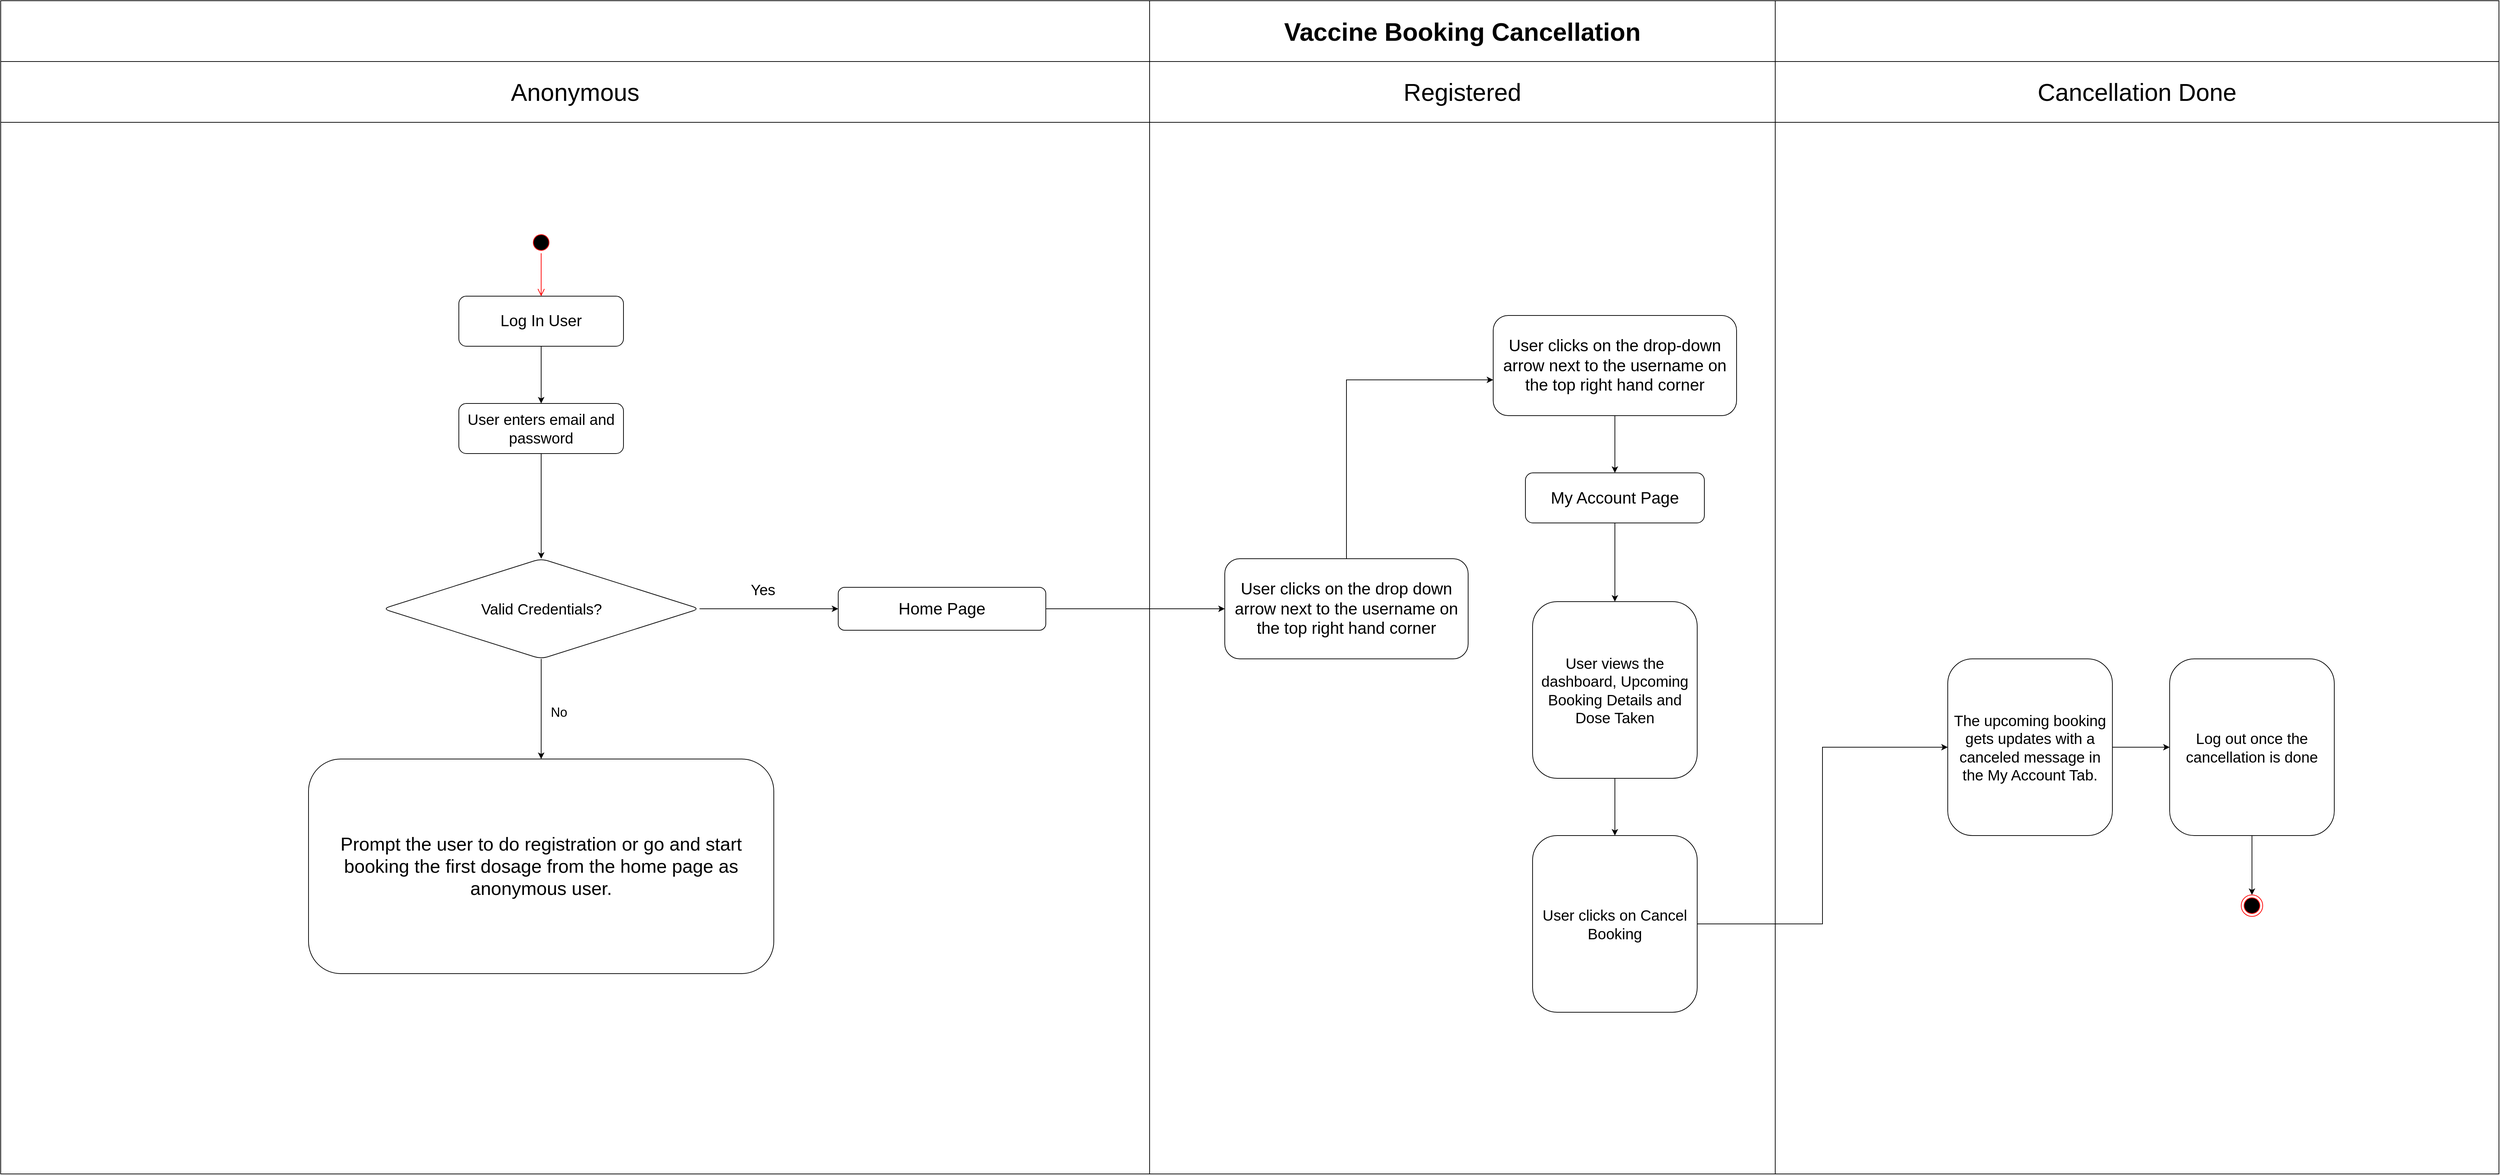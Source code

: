 <mxfile version="14.7.4" type="github">
  <diagram name="Page-1" id="e7e014a7-5840-1c2e-5031-d8a46d1fe8dd">
    <mxGraphModel dx="5491" dy="1857" grid="1" gridSize="10" guides="1" tooltips="1" connect="1" arrows="1" fold="1" page="1" pageScale="1" pageWidth="1169" pageHeight="826" background="none" math="0" shadow="0">
      <root>
        <mxCell id="0" />
        <mxCell id="1" parent="0" />
        <mxCell id="pmTs-3HlRQYa4RR2aUrw-41" value="" style="shape=table;html=1;whiteSpace=wrap;startSize=0;container=1;collapsible=0;childLayout=tableLayout;" vertex="1" parent="1">
          <mxGeometry x="-2330" width="3490" height="1640" as="geometry" />
        </mxCell>
        <mxCell id="pmTs-3HlRQYa4RR2aUrw-42" value="" style="shape=partialRectangle;html=1;whiteSpace=wrap;collapsible=0;dropTarget=0;pointerEvents=0;fillColor=none;top=0;left=0;bottom=0;right=0;points=[[0,0.5],[1,0.5]];portConstraint=eastwest;" vertex="1" parent="pmTs-3HlRQYa4RR2aUrw-41">
          <mxGeometry width="3490" height="85" as="geometry" />
        </mxCell>
        <mxCell id="pmTs-3HlRQYa4RR2aUrw-43" value="" style="shape=partialRectangle;html=1;whiteSpace=wrap;connectable=0;overflow=hidden;fillColor=none;top=0;left=0;bottom=0;right=0;direction=south;" vertex="1" parent="pmTs-3HlRQYa4RR2aUrw-42">
          <mxGeometry width="1605" height="85" as="geometry" />
        </mxCell>
        <mxCell id="pmTs-3HlRQYa4RR2aUrw-44" value="&lt;font style=&quot;font-size: 35px&quot;&gt;&lt;b&gt;Vaccine Booking Cancellation&lt;/b&gt;&lt;/font&gt;" style="shape=partialRectangle;html=1;whiteSpace=wrap;connectable=0;overflow=hidden;fillColor=none;top=0;left=0;bottom=0;right=0;" vertex="1" parent="pmTs-3HlRQYa4RR2aUrw-42">
          <mxGeometry x="1605" width="874" height="85" as="geometry" />
        </mxCell>
        <mxCell id="pmTs-3HlRQYa4RR2aUrw-45" value="" style="shape=partialRectangle;html=1;whiteSpace=wrap;connectable=0;overflow=hidden;fillColor=none;top=0;left=0;bottom=0;right=0;" vertex="1" parent="pmTs-3HlRQYa4RR2aUrw-42">
          <mxGeometry x="2479" width="1011" height="85" as="geometry" />
        </mxCell>
        <mxCell id="pmTs-3HlRQYa4RR2aUrw-46" style="shape=partialRectangle;html=1;whiteSpace=wrap;collapsible=0;dropTarget=0;pointerEvents=0;fillColor=none;top=0;left=0;bottom=0;right=0;points=[[0,0.5],[1,0.5]];portConstraint=eastwest;" vertex="1" parent="pmTs-3HlRQYa4RR2aUrw-41">
          <mxGeometry y="85" width="3490" height="85" as="geometry" />
        </mxCell>
        <mxCell id="pmTs-3HlRQYa4RR2aUrw-47" value="&lt;span style=&quot;font-size: 34px&quot;&gt;Anonymous&lt;/span&gt;" style="shape=partialRectangle;html=1;whiteSpace=wrap;connectable=0;overflow=hidden;fillColor=none;top=0;left=0;bottom=0;right=0;" vertex="1" parent="pmTs-3HlRQYa4RR2aUrw-46">
          <mxGeometry width="1605" height="85" as="geometry" />
        </mxCell>
        <mxCell id="pmTs-3HlRQYa4RR2aUrw-48" value="&lt;font style=&quot;font-size: 34px&quot;&gt;Registered&lt;/font&gt;" style="shape=partialRectangle;html=1;whiteSpace=wrap;connectable=0;overflow=hidden;fillColor=none;top=0;left=0;bottom=0;right=0;" vertex="1" parent="pmTs-3HlRQYa4RR2aUrw-46">
          <mxGeometry x="1605" width="874" height="85" as="geometry" />
        </mxCell>
        <mxCell id="pmTs-3HlRQYa4RR2aUrw-49" value="&lt;font style=&quot;font-size: 34px&quot;&gt;Cancellation Done&lt;/font&gt;" style="shape=partialRectangle;html=1;whiteSpace=wrap;connectable=0;overflow=hidden;fillColor=none;top=0;left=0;bottom=0;right=0;" vertex="1" parent="pmTs-3HlRQYa4RR2aUrw-46">
          <mxGeometry x="2479" width="1011" height="85" as="geometry" />
        </mxCell>
        <mxCell id="pmTs-3HlRQYa4RR2aUrw-50" value="" style="shape=partialRectangle;html=1;whiteSpace=wrap;collapsible=0;dropTarget=0;pointerEvents=0;fillColor=none;top=0;left=0;bottom=0;right=0;points=[[0,0.5],[1,0.5]];portConstraint=eastwest;" vertex="1" parent="pmTs-3HlRQYa4RR2aUrw-41">
          <mxGeometry y="170" width="3490" height="1470" as="geometry" />
        </mxCell>
        <mxCell id="pmTs-3HlRQYa4RR2aUrw-51" value="" style="shape=partialRectangle;html=1;whiteSpace=wrap;connectable=0;overflow=hidden;fillColor=none;top=0;left=0;bottom=0;right=0;" vertex="1" parent="pmTs-3HlRQYa4RR2aUrw-50">
          <mxGeometry width="1605" height="1470" as="geometry" />
        </mxCell>
        <mxCell id="pmTs-3HlRQYa4RR2aUrw-52" value="&lt;span style=&quot;color: rgba(0 , 0 , 0 , 0) ; font-family: monospace ; font-size: 0px&quot;&gt;%3CmxGraphModel%3E%3Croot%3E%3CmxCell%20id%3D%220%22%2F%3E%3CmxCell%20id%3D%221%22%20parent%3D%220%22%2F%3E%3CmxCell%20id%3D%222%22%20value%3D%22No%22%20style%3D%22text%3Bhtml%3D1%3BstrokeColor%3Dnone%3BfillColor%3Dnone%3Balign%3Dcenter%3BverticalAlign%3Dmiddle%3BwhiteSpace%3Dwrap%3Brounded%3D0%3B%22%20vertex%3D%221%22%20parent%3D%221%22%3E%3CmxGeometry%20x%3D%22-110%22%20y%3D%22890%22%20width%3D%2240%22%20height%3D%2220%22%20as%3D%22geometry%22%2F%3E%3C%2FmxCell%3E%3C%2Froot%3E%3C%2FmxGraphModel%3E&lt;/span&gt;" style="shape=partialRectangle;html=1;whiteSpace=wrap;connectable=0;overflow=hidden;fillColor=none;top=0;left=0;bottom=0;right=0;" vertex="1" parent="pmTs-3HlRQYa4RR2aUrw-50">
          <mxGeometry x="1605" width="874" height="1470" as="geometry" />
        </mxCell>
        <mxCell id="pmTs-3HlRQYa4RR2aUrw-53" value="" style="shape=partialRectangle;html=1;whiteSpace=wrap;connectable=0;overflow=hidden;fillColor=none;top=0;left=0;bottom=0;right=0;" vertex="1" parent="pmTs-3HlRQYa4RR2aUrw-50">
          <mxGeometry x="2479" width="1011" height="1470" as="geometry" />
        </mxCell>
        <mxCell id="pmTs-3HlRQYa4RR2aUrw-54" value="" style="ellipse;html=1;shape=startState;fillColor=#000000;strokeColor=#ff0000;" vertex="1" parent="1">
          <mxGeometry x="-1590" y="323" width="30" height="30" as="geometry" />
        </mxCell>
        <mxCell id="pmTs-3HlRQYa4RR2aUrw-55" value="" style="edgeStyle=orthogonalEdgeStyle;html=1;verticalAlign=bottom;endArrow=open;endSize=8;strokeColor=#ff0000;" edge="1" source="pmTs-3HlRQYa4RR2aUrw-54" parent="1">
          <mxGeometry relative="1" as="geometry">
            <mxPoint x="-1575" y="413" as="targetPoint" />
          </mxGeometry>
        </mxCell>
        <mxCell id="pmTs-3HlRQYa4RR2aUrw-58" value="" style="edgeStyle=orthogonalEdgeStyle;rounded=0;orthogonalLoop=1;jettySize=auto;html=1;" edge="1" parent="1" source="pmTs-3HlRQYa4RR2aUrw-56" target="pmTs-3HlRQYa4RR2aUrw-57">
          <mxGeometry relative="1" as="geometry" />
        </mxCell>
        <mxCell id="pmTs-3HlRQYa4RR2aUrw-56" value="&lt;span style=&quot;font-size: 22px&quot;&gt;Log In User&lt;/span&gt;" style="rounded=1;whiteSpace=wrap;html=1;fontSize=12;glass=0;strokeWidth=1;shadow=0;" vertex="1" parent="1">
          <mxGeometry x="-1690" y="413" width="230" height="70" as="geometry" />
        </mxCell>
        <mxCell id="pmTs-3HlRQYa4RR2aUrw-62" value="" style="edgeStyle=orthogonalEdgeStyle;rounded=0;orthogonalLoop=1;jettySize=auto;html=1;" edge="1" parent="1" source="pmTs-3HlRQYa4RR2aUrw-57" target="pmTs-3HlRQYa4RR2aUrw-61">
          <mxGeometry relative="1" as="geometry" />
        </mxCell>
        <mxCell id="pmTs-3HlRQYa4RR2aUrw-57" value="&lt;font style=&quot;font-size: 21px&quot;&gt;User enters email and password&lt;/font&gt;" style="rounded=1;whiteSpace=wrap;html=1;fontSize=12;glass=0;strokeWidth=1;shadow=0;" vertex="1" parent="1">
          <mxGeometry x="-1690" y="563" width="230" height="70" as="geometry" />
        </mxCell>
        <mxCell id="pmTs-3HlRQYa4RR2aUrw-73" value="" style="edgeStyle=orthogonalEdgeStyle;rounded=0;orthogonalLoop=1;jettySize=auto;html=1;" edge="1" parent="1" source="pmTs-3HlRQYa4RR2aUrw-59" target="pmTs-3HlRQYa4RR2aUrw-72">
          <mxGeometry relative="1" as="geometry" />
        </mxCell>
        <mxCell id="pmTs-3HlRQYa4RR2aUrw-59" value="&lt;font style=&quot;font-size: 21px&quot;&gt;User views the dashboard, Upcoming Booking Details and Dose Taken&lt;/font&gt;" style="rounded=1;whiteSpace=wrap;html=1;fontSize=12;glass=0;strokeWidth=1;shadow=0;" vertex="1" parent="1">
          <mxGeometry x="-190" y="840" width="230" height="247" as="geometry" />
        </mxCell>
        <mxCell id="pmTs-3HlRQYa4RR2aUrw-64" value="" style="edgeStyle=orthogonalEdgeStyle;rounded=0;orthogonalLoop=1;jettySize=auto;html=1;" edge="1" parent="1" source="pmTs-3HlRQYa4RR2aUrw-61" target="pmTs-3HlRQYa4RR2aUrw-63">
          <mxGeometry relative="1" as="geometry" />
        </mxCell>
        <mxCell id="pmTs-3HlRQYa4RR2aUrw-88" value="" style="edgeStyle=orthogonalEdgeStyle;rounded=0;orthogonalLoop=1;jettySize=auto;html=1;" edge="1" parent="1" source="pmTs-3HlRQYa4RR2aUrw-61" target="pmTs-3HlRQYa4RR2aUrw-87">
          <mxGeometry relative="1" as="geometry" />
        </mxCell>
        <mxCell id="pmTs-3HlRQYa4RR2aUrw-61" value="&lt;font style=&quot;font-size: 21px&quot;&gt;Valid Credentials?&lt;/font&gt;" style="rhombus;whiteSpace=wrap;html=1;rounded=1;shadow=0;strokeWidth=1;glass=0;" vertex="1" parent="1">
          <mxGeometry x="-1796.25" y="780" width="442.5" height="140" as="geometry" />
        </mxCell>
        <mxCell id="pmTs-3HlRQYa4RR2aUrw-66" value="" style="edgeStyle=orthogonalEdgeStyle;rounded=0;orthogonalLoop=1;jettySize=auto;html=1;" edge="1" parent="1" source="pmTs-3HlRQYa4RR2aUrw-63" target="pmTs-3HlRQYa4RR2aUrw-65">
          <mxGeometry relative="1" as="geometry" />
        </mxCell>
        <mxCell id="pmTs-3HlRQYa4RR2aUrw-63" value="&lt;span style=&quot;font-size: 23px&quot;&gt;Home Page&lt;/span&gt;" style="whiteSpace=wrap;html=1;rounded=1;shadow=0;strokeWidth=1;glass=0;" vertex="1" parent="1">
          <mxGeometry x="-1160" y="820" width="290" height="60" as="geometry" />
        </mxCell>
        <mxCell id="pmTs-3HlRQYa4RR2aUrw-68" value="" style="edgeStyle=orthogonalEdgeStyle;rounded=0;orthogonalLoop=1;jettySize=auto;html=1;" edge="1" parent="1" source="pmTs-3HlRQYa4RR2aUrw-65" target="pmTs-3HlRQYa4RR2aUrw-67">
          <mxGeometry relative="1" as="geometry">
            <Array as="points">
              <mxPoint x="-450" y="530" />
            </Array>
          </mxGeometry>
        </mxCell>
        <mxCell id="pmTs-3HlRQYa4RR2aUrw-65" value="&lt;span style=&quot;font-size: 23px&quot;&gt;User clicks on the drop down arrow next to the username on the top right hand corner&lt;/span&gt;" style="whiteSpace=wrap;html=1;rounded=1;shadow=0;strokeWidth=1;glass=0;" vertex="1" parent="1">
          <mxGeometry x="-620" y="780" width="340" height="140" as="geometry" />
        </mxCell>
        <mxCell id="pmTs-3HlRQYa4RR2aUrw-70" value="" style="edgeStyle=orthogonalEdgeStyle;rounded=0;orthogonalLoop=1;jettySize=auto;html=1;" edge="1" parent="1" source="pmTs-3HlRQYa4RR2aUrw-67" target="pmTs-3HlRQYa4RR2aUrw-69">
          <mxGeometry relative="1" as="geometry" />
        </mxCell>
        <mxCell id="pmTs-3HlRQYa4RR2aUrw-67" value="&lt;span style=&quot;font-size: 23px&quot;&gt;User clicks on the drop-down arrow next to the username on the top right hand corner&lt;/span&gt;" style="whiteSpace=wrap;html=1;rounded=1;shadow=0;strokeWidth=1;glass=0;" vertex="1" parent="1">
          <mxGeometry x="-245" y="440" width="340" height="140" as="geometry" />
        </mxCell>
        <mxCell id="pmTs-3HlRQYa4RR2aUrw-71" value="" style="edgeStyle=orthogonalEdgeStyle;rounded=0;orthogonalLoop=1;jettySize=auto;html=1;" edge="1" parent="1" source="pmTs-3HlRQYa4RR2aUrw-69" target="pmTs-3HlRQYa4RR2aUrw-59">
          <mxGeometry relative="1" as="geometry" />
        </mxCell>
        <mxCell id="pmTs-3HlRQYa4RR2aUrw-69" value="&lt;span style=&quot;font-size: 23px&quot;&gt;My Account Page&lt;/span&gt;" style="whiteSpace=wrap;html=1;rounded=1;shadow=0;strokeWidth=1;glass=0;" vertex="1" parent="1">
          <mxGeometry x="-200" y="660" width="250" height="70" as="geometry" />
        </mxCell>
        <mxCell id="pmTs-3HlRQYa4RR2aUrw-75" value="" style="edgeStyle=orthogonalEdgeStyle;rounded=0;orthogonalLoop=1;jettySize=auto;html=1;" edge="1" parent="1" source="pmTs-3HlRQYa4RR2aUrw-72" target="pmTs-3HlRQYa4RR2aUrw-74">
          <mxGeometry relative="1" as="geometry" />
        </mxCell>
        <mxCell id="pmTs-3HlRQYa4RR2aUrw-72" value="&lt;font style=&quot;font-size: 21px&quot;&gt;User clicks on Cancel Booking&lt;/font&gt;" style="rounded=1;whiteSpace=wrap;html=1;fontSize=12;glass=0;strokeWidth=1;shadow=0;" vertex="1" parent="1">
          <mxGeometry x="-190" y="1167" width="230" height="247" as="geometry" />
        </mxCell>
        <mxCell id="pmTs-3HlRQYa4RR2aUrw-77" value="" style="edgeStyle=orthogonalEdgeStyle;rounded=0;orthogonalLoop=1;jettySize=auto;html=1;" edge="1" parent="1" source="pmTs-3HlRQYa4RR2aUrw-74" target="pmTs-3HlRQYa4RR2aUrw-76">
          <mxGeometry relative="1" as="geometry" />
        </mxCell>
        <mxCell id="pmTs-3HlRQYa4RR2aUrw-74" value="&lt;font style=&quot;font-size: 21px&quot;&gt;The upcoming booking gets updates with a canceled message in the My Account Tab.&lt;/font&gt;" style="rounded=1;whiteSpace=wrap;html=1;fontSize=12;glass=0;strokeWidth=1;shadow=0;" vertex="1" parent="1">
          <mxGeometry x="390" y="920" width="230" height="247" as="geometry" />
        </mxCell>
        <mxCell id="pmTs-3HlRQYa4RR2aUrw-79" value="" style="edgeStyle=orthogonalEdgeStyle;rounded=0;orthogonalLoop=1;jettySize=auto;html=1;" edge="1" parent="1" source="pmTs-3HlRQYa4RR2aUrw-76" target="pmTs-3HlRQYa4RR2aUrw-78">
          <mxGeometry relative="1" as="geometry" />
        </mxCell>
        <mxCell id="pmTs-3HlRQYa4RR2aUrw-76" value="&lt;font style=&quot;font-size: 21px&quot;&gt;Log out once the cancellation is done&lt;/font&gt;" style="rounded=1;whiteSpace=wrap;html=1;fontSize=12;glass=0;strokeWidth=1;shadow=0;" vertex="1" parent="1">
          <mxGeometry x="700" y="920" width="230" height="247" as="geometry" />
        </mxCell>
        <mxCell id="pmTs-3HlRQYa4RR2aUrw-78" value="" style="ellipse;html=1;shape=endState;fillColor=#000000;strokeColor=#ff0000;" vertex="1" parent="1">
          <mxGeometry x="800" y="1250" width="30" height="30" as="geometry" />
        </mxCell>
        <mxCell id="pmTs-3HlRQYa4RR2aUrw-83" value="&lt;font style=&quot;font-size: 21px&quot;&gt;Yes&lt;/font&gt;" style="text;html=1;strokeColor=none;fillColor=none;align=center;verticalAlign=middle;whiteSpace=wrap;rounded=0;" vertex="1" parent="1">
          <mxGeometry x="-1310" y="800" width="90" height="46" as="geometry" />
        </mxCell>
        <mxCell id="pmTs-3HlRQYa4RR2aUrw-87" value="&lt;font style=&quot;font-size: 26px&quot;&gt;Prompt the user to do registration or go and start booking the first dosage from the home page as anonymous user.&lt;/font&gt;" style="whiteSpace=wrap;html=1;rounded=1;shadow=0;strokeWidth=1;glass=0;" vertex="1" parent="1">
          <mxGeometry x="-1900" y="1060" width="650" height="300" as="geometry" />
        </mxCell>
        <mxCell id="pmTs-3HlRQYa4RR2aUrw-89" value="&lt;font style=&quot;font-size: 18px&quot;&gt;No&lt;/font&gt;" style="text;html=1;strokeColor=none;fillColor=none;align=center;verticalAlign=middle;whiteSpace=wrap;rounded=0;" vertex="1" parent="1">
          <mxGeometry x="-1590" y="970" width="80" height="50" as="geometry" />
        </mxCell>
      </root>
    </mxGraphModel>
  </diagram>
</mxfile>
